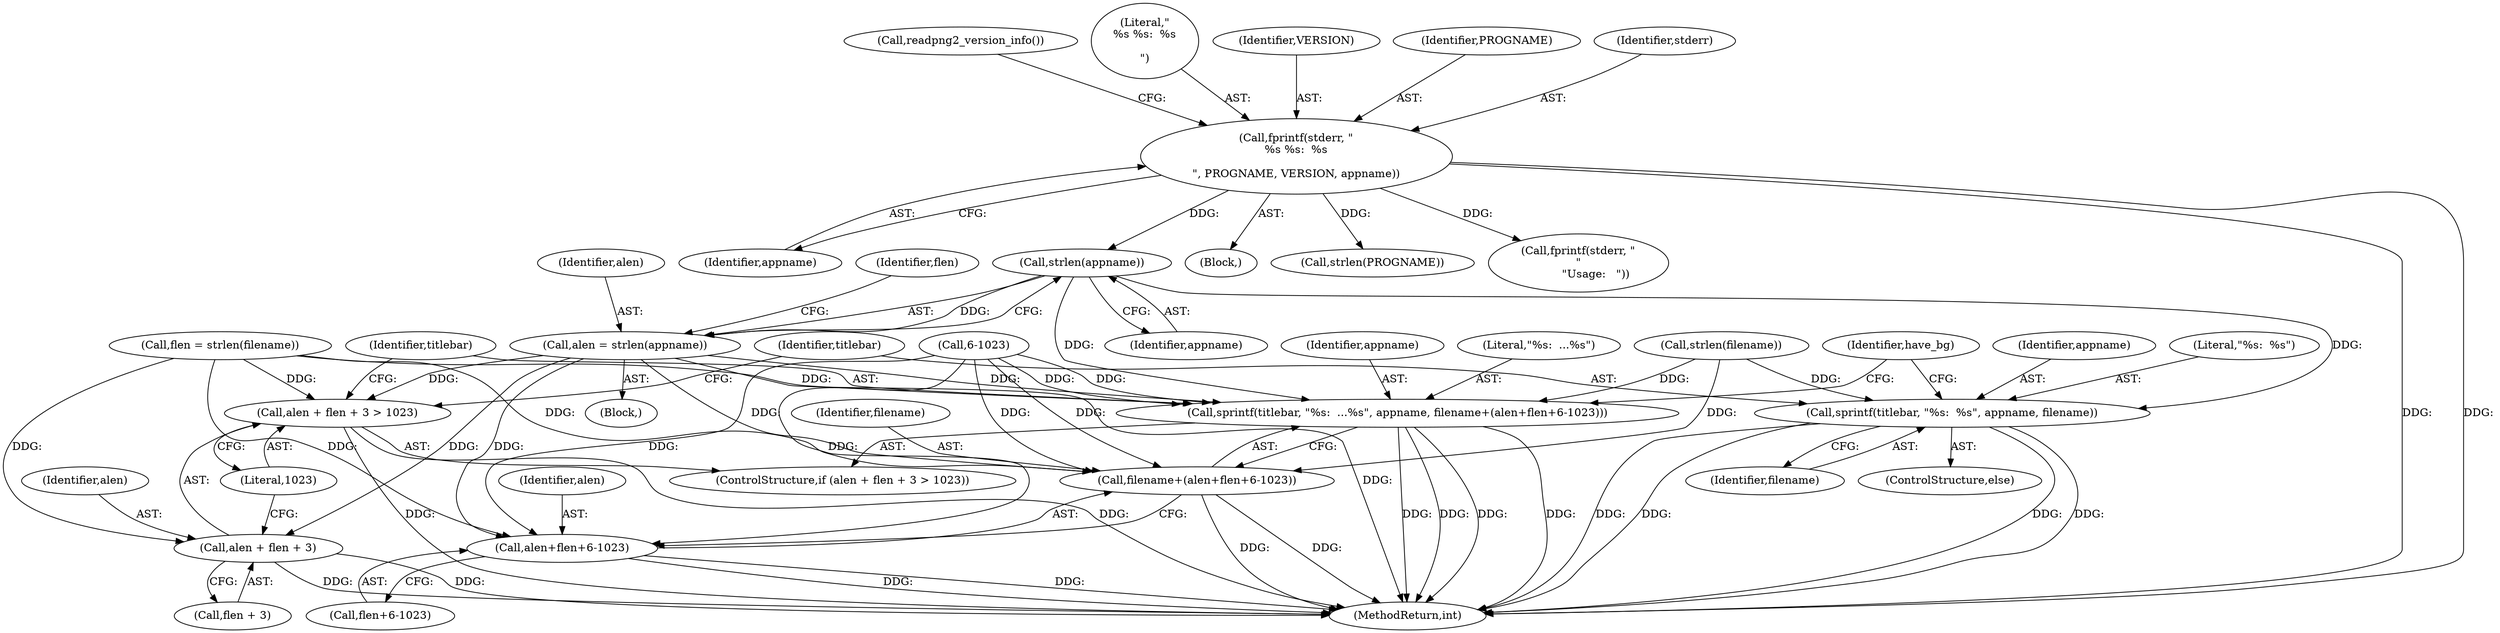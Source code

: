 digraph "0_Android_9d4853418ab2f754c2b63e091c29c5529b8b86ca_8@API" {
"1000624" [label="(Call,strlen(appname))"];
"1000508" [label="(Call,fprintf(stderr, \"\n%s %s:  %s\n\n\", PROGNAME, VERSION, appname))"];
"1000622" [label="(Call,alen = strlen(appname))"];
"1000631" [label="(Call,alen + flen + 3 > 1023)"];
"1000632" [label="(Call,alen + flen + 3)"];
"1000638" [label="(Call,sprintf(titlebar, \"%s:  ...%s\", appname, filename+(alen+flen+6-1023)))"];
"1000642" [label="(Call,filename+(alen+flen+6-1023))"];
"1000644" [label="(Call,alen+flen+6-1023)"];
"1000652" [label="(Call,sprintf(titlebar, \"%s:  %s\", appname, filename))"];
"1000642" [label="(Call,filename+(alen+flen+6-1023))"];
"1000654" [label="(Literal,\"%s:  %s\")"];
"1000656" [label="(Identifier,filename)"];
"1000641" [label="(Identifier,appname)"];
"1000651" [label="(ControlStructure,else)"];
"1000638" [label="(Call,sprintf(titlebar, \"%s:  ...%s\", appname, filename+(alen+flen+6-1023)))"];
"1000658" [label="(Identifier,have_bg)"];
"1000627" [label="(Identifier,flen)"];
"1000514" [label="(Call,readpng2_version_info())"];
"1000626" [label="(Call,flen = strlen(filename))"];
"1000623" [label="(Identifier,alen)"];
"1000639" [label="(Identifier,titlebar)"];
"1000655" [label="(Identifier,appname)"];
"1000510" [label="(Literal,\"\n%s %s:  %s\n\n\")"];
"1000625" [label="(Identifier,appname)"];
"1000644" [label="(Call,alen+flen+6-1023)"];
"1000513" [label="(Identifier,appname)"];
"1000637" [label="(Literal,1023)"];
"1000643" [label="(Identifier,filename)"];
"1001099" [label="(MethodReturn,int)"];
"1000512" [label="(Identifier,VERSION)"];
"1000507" [label="(Block,)"];
"1000645" [label="(Identifier,alen)"];
"1000622" [label="(Call,alen = strlen(appname))"];
"1000653" [label="(Identifier,titlebar)"];
"1000640" [label="(Literal,\"%s:  ...%s\")"];
"1000147" [label="(Block,)"];
"1000511" [label="(Identifier,PROGNAME)"];
"1000652" [label="(Call,sprintf(titlebar, \"%s:  %s\", appname, filename))"];
"1000646" [label="(Call,flen+6-1023)"];
"1000508" [label="(Call,fprintf(stderr, \"\n%s %s:  %s\n\n\", PROGNAME, VERSION, appname))"];
"1000630" [label="(ControlStructure,if (alen + flen + 3 > 1023))"];
"1000509" [label="(Identifier,stderr)"];
"1000648" [label="(Call,6-1023)"];
"1000632" [label="(Call,alen + flen + 3)"];
"1000524" [label="(Call,strlen(PROGNAME))"];
"1000624" [label="(Call,strlen(appname))"];
"1000633" [label="(Identifier,alen)"];
"1000515" [label="(Call,fprintf(stderr, \"\n\"\n          \"Usage:   \"))"];
"1000634" [label="(Call,flen + 3)"];
"1000631" [label="(Call,alen + flen + 3 > 1023)"];
"1000628" [label="(Call,strlen(filename))"];
"1000624" -> "1000622"  [label="AST: "];
"1000624" -> "1000625"  [label="CFG: "];
"1000625" -> "1000624"  [label="AST: "];
"1000622" -> "1000624"  [label="CFG: "];
"1000624" -> "1000622"  [label="DDG: "];
"1000508" -> "1000624"  [label="DDG: "];
"1000624" -> "1000638"  [label="DDG: "];
"1000624" -> "1000652"  [label="DDG: "];
"1000508" -> "1000507"  [label="AST: "];
"1000508" -> "1000513"  [label="CFG: "];
"1000509" -> "1000508"  [label="AST: "];
"1000510" -> "1000508"  [label="AST: "];
"1000511" -> "1000508"  [label="AST: "];
"1000512" -> "1000508"  [label="AST: "];
"1000513" -> "1000508"  [label="AST: "];
"1000514" -> "1000508"  [label="CFG: "];
"1000508" -> "1001099"  [label="DDG: "];
"1000508" -> "1001099"  [label="DDG: "];
"1000508" -> "1000515"  [label="DDG: "];
"1000508" -> "1000524"  [label="DDG: "];
"1000622" -> "1000147"  [label="AST: "];
"1000623" -> "1000622"  [label="AST: "];
"1000627" -> "1000622"  [label="CFG: "];
"1000622" -> "1001099"  [label="DDG: "];
"1000622" -> "1000631"  [label="DDG: "];
"1000622" -> "1000632"  [label="DDG: "];
"1000622" -> "1000638"  [label="DDG: "];
"1000622" -> "1000642"  [label="DDG: "];
"1000622" -> "1000644"  [label="DDG: "];
"1000631" -> "1000630"  [label="AST: "];
"1000631" -> "1000637"  [label="CFG: "];
"1000632" -> "1000631"  [label="AST: "];
"1000637" -> "1000631"  [label="AST: "];
"1000639" -> "1000631"  [label="CFG: "];
"1000653" -> "1000631"  [label="CFG: "];
"1000631" -> "1001099"  [label="DDG: "];
"1000631" -> "1001099"  [label="DDG: "];
"1000626" -> "1000631"  [label="DDG: "];
"1000632" -> "1000634"  [label="CFG: "];
"1000633" -> "1000632"  [label="AST: "];
"1000634" -> "1000632"  [label="AST: "];
"1000637" -> "1000632"  [label="CFG: "];
"1000632" -> "1001099"  [label="DDG: "];
"1000632" -> "1001099"  [label="DDG: "];
"1000626" -> "1000632"  [label="DDG: "];
"1000638" -> "1000630"  [label="AST: "];
"1000638" -> "1000642"  [label="CFG: "];
"1000639" -> "1000638"  [label="AST: "];
"1000640" -> "1000638"  [label="AST: "];
"1000641" -> "1000638"  [label="AST: "];
"1000642" -> "1000638"  [label="AST: "];
"1000658" -> "1000638"  [label="CFG: "];
"1000638" -> "1001099"  [label="DDG: "];
"1000638" -> "1001099"  [label="DDG: "];
"1000638" -> "1001099"  [label="DDG: "];
"1000638" -> "1001099"  [label="DDG: "];
"1000628" -> "1000638"  [label="DDG: "];
"1000626" -> "1000638"  [label="DDG: "];
"1000648" -> "1000638"  [label="DDG: "];
"1000648" -> "1000638"  [label="DDG: "];
"1000642" -> "1000644"  [label="CFG: "];
"1000643" -> "1000642"  [label="AST: "];
"1000644" -> "1000642"  [label="AST: "];
"1000642" -> "1001099"  [label="DDG: "];
"1000642" -> "1001099"  [label="DDG: "];
"1000628" -> "1000642"  [label="DDG: "];
"1000626" -> "1000642"  [label="DDG: "];
"1000648" -> "1000642"  [label="DDG: "];
"1000648" -> "1000642"  [label="DDG: "];
"1000644" -> "1000646"  [label="CFG: "];
"1000645" -> "1000644"  [label="AST: "];
"1000646" -> "1000644"  [label="AST: "];
"1000644" -> "1001099"  [label="DDG: "];
"1000644" -> "1001099"  [label="DDG: "];
"1000626" -> "1000644"  [label="DDG: "];
"1000648" -> "1000644"  [label="DDG: "];
"1000648" -> "1000644"  [label="DDG: "];
"1000652" -> "1000651"  [label="AST: "];
"1000652" -> "1000656"  [label="CFG: "];
"1000653" -> "1000652"  [label="AST: "];
"1000654" -> "1000652"  [label="AST: "];
"1000655" -> "1000652"  [label="AST: "];
"1000656" -> "1000652"  [label="AST: "];
"1000658" -> "1000652"  [label="CFG: "];
"1000652" -> "1001099"  [label="DDG: "];
"1000652" -> "1001099"  [label="DDG: "];
"1000652" -> "1001099"  [label="DDG: "];
"1000652" -> "1001099"  [label="DDG: "];
"1000628" -> "1000652"  [label="DDG: "];
}
